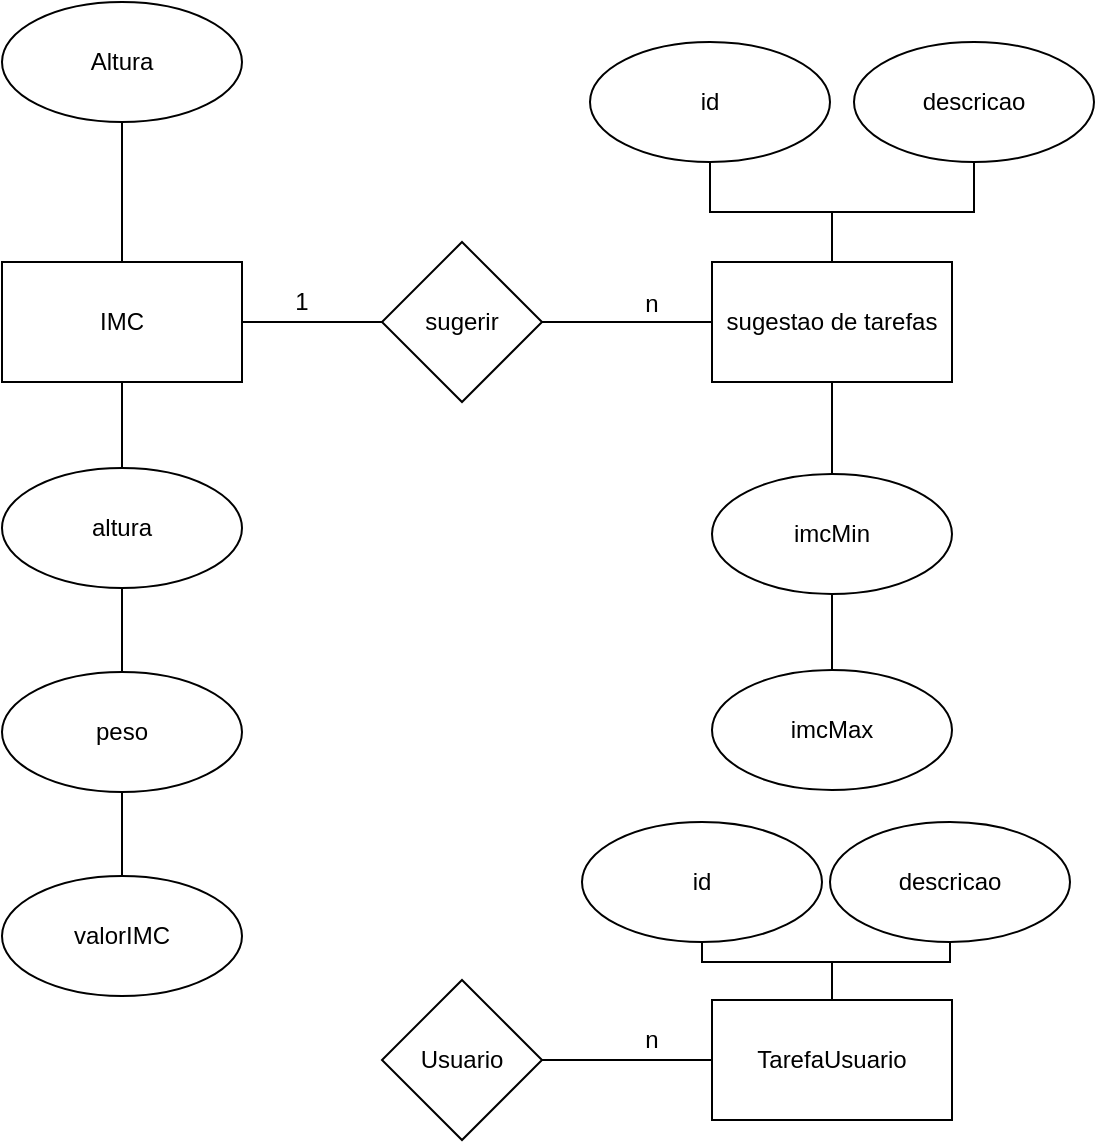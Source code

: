 <mxfile version="27.0.6">
  <diagram name="Página-1" id="7oQdlBhTqvsr6YgJQ0n3">
    <mxGraphModel dx="1426" dy="761" grid="1" gridSize="10" guides="1" tooltips="1" connect="1" arrows="1" fold="1" page="1" pageScale="1" pageWidth="827" pageHeight="1169" math="0" shadow="0">
      <root>
        <mxCell id="0" />
        <mxCell id="1" parent="0" />
        <mxCell id="qbX7SJ6jOsqIW2wdZ_f3-3" value="" style="edgeStyle=orthogonalEdgeStyle;rounded=0;orthogonalLoop=1;jettySize=auto;html=1;endArrow=none;startFill=0;" edge="1" parent="1" source="qbX7SJ6jOsqIW2wdZ_f3-1" target="qbX7SJ6jOsqIW2wdZ_f3-2">
          <mxGeometry relative="1" as="geometry" />
        </mxCell>
        <mxCell id="qbX7SJ6jOsqIW2wdZ_f3-5" value="" style="edgeStyle=orthogonalEdgeStyle;rounded=0;orthogonalLoop=1;jettySize=auto;html=1;endArrow=none;startFill=0;" edge="1" parent="1" source="qbX7SJ6jOsqIW2wdZ_f3-1" target="qbX7SJ6jOsqIW2wdZ_f3-4">
          <mxGeometry relative="1" as="geometry" />
        </mxCell>
        <mxCell id="qbX7SJ6jOsqIW2wdZ_f3-12" value="" style="edgeStyle=orthogonalEdgeStyle;rounded=0;orthogonalLoop=1;jettySize=auto;html=1;endArrow=none;startFill=0;" edge="1" parent="1" source="qbX7SJ6jOsqIW2wdZ_f3-1" target="qbX7SJ6jOsqIW2wdZ_f3-11">
          <mxGeometry relative="1" as="geometry" />
        </mxCell>
        <mxCell id="qbX7SJ6jOsqIW2wdZ_f3-1" value="IMC" style="rounded=0;whiteSpace=wrap;html=1;" vertex="1" parent="1">
          <mxGeometry x="90" y="166" width="120" height="60" as="geometry" />
        </mxCell>
        <mxCell id="qbX7SJ6jOsqIW2wdZ_f3-2" value="Altura" style="ellipse;whiteSpace=wrap;html=1;rounded=0;" vertex="1" parent="1">
          <mxGeometry x="90" y="36" width="120" height="60" as="geometry" />
        </mxCell>
        <mxCell id="qbX7SJ6jOsqIW2wdZ_f3-9" value="" style="edgeStyle=orthogonalEdgeStyle;rounded=0;orthogonalLoop=1;jettySize=auto;html=1;endArrow=none;startFill=0;" edge="1" parent="1" source="qbX7SJ6jOsqIW2wdZ_f3-4" target="qbX7SJ6jOsqIW2wdZ_f3-6">
          <mxGeometry relative="1" as="geometry" />
        </mxCell>
        <mxCell id="qbX7SJ6jOsqIW2wdZ_f3-4" value="altura" style="ellipse;whiteSpace=wrap;html=1;rounded=0;" vertex="1" parent="1">
          <mxGeometry x="90" y="269" width="120" height="60" as="geometry" />
        </mxCell>
        <mxCell id="qbX7SJ6jOsqIW2wdZ_f3-10" value="" style="edgeStyle=orthogonalEdgeStyle;rounded=0;orthogonalLoop=1;jettySize=auto;html=1;endArrow=none;startFill=0;" edge="1" parent="1" source="qbX7SJ6jOsqIW2wdZ_f3-6" target="qbX7SJ6jOsqIW2wdZ_f3-7">
          <mxGeometry relative="1" as="geometry" />
        </mxCell>
        <mxCell id="qbX7SJ6jOsqIW2wdZ_f3-6" value="peso" style="ellipse;whiteSpace=wrap;html=1;rounded=0;" vertex="1" parent="1">
          <mxGeometry x="90" y="371" width="120" height="60" as="geometry" />
        </mxCell>
        <mxCell id="qbX7SJ6jOsqIW2wdZ_f3-7" value="valorIMC" style="ellipse;whiteSpace=wrap;html=1;rounded=0;" vertex="1" parent="1">
          <mxGeometry x="90" y="473" width="120" height="60" as="geometry" />
        </mxCell>
        <mxCell id="qbX7SJ6jOsqIW2wdZ_f3-14" value="" style="edgeStyle=orthogonalEdgeStyle;rounded=0;orthogonalLoop=1;jettySize=auto;html=1;endArrow=none;startFill=0;exitX=1;exitY=0.5;exitDx=0;exitDy=0;" edge="1" parent="1" source="qbX7SJ6jOsqIW2wdZ_f3-11" target="qbX7SJ6jOsqIW2wdZ_f3-13">
          <mxGeometry relative="1" as="geometry">
            <mxPoint x="385" y="196" as="sourcePoint" />
          </mxGeometry>
        </mxCell>
        <mxCell id="qbX7SJ6jOsqIW2wdZ_f3-11" value="sugerir" style="rhombus;whiteSpace=wrap;html=1;rounded=0;" vertex="1" parent="1">
          <mxGeometry x="280" y="156" width="80" height="80" as="geometry" />
        </mxCell>
        <mxCell id="qbX7SJ6jOsqIW2wdZ_f3-18" value="" style="edgeStyle=orthogonalEdgeStyle;rounded=0;orthogonalLoop=1;jettySize=auto;html=1;endArrow=none;startFill=0;" edge="1" parent="1" source="qbX7SJ6jOsqIW2wdZ_f3-13" target="qbX7SJ6jOsqIW2wdZ_f3-17">
          <mxGeometry relative="1" as="geometry" />
        </mxCell>
        <mxCell id="qbX7SJ6jOsqIW2wdZ_f3-20" value="" style="edgeStyle=orthogonalEdgeStyle;rounded=0;orthogonalLoop=1;jettySize=auto;html=1;endArrow=none;startFill=0;" edge="1" parent="1" source="qbX7SJ6jOsqIW2wdZ_f3-13" target="qbX7SJ6jOsqIW2wdZ_f3-19">
          <mxGeometry relative="1" as="geometry" />
        </mxCell>
        <mxCell id="qbX7SJ6jOsqIW2wdZ_f3-22" value="" style="edgeStyle=orthogonalEdgeStyle;rounded=0;orthogonalLoop=1;jettySize=auto;html=1;endArrow=none;startFill=0;" edge="1" parent="1" source="qbX7SJ6jOsqIW2wdZ_f3-13" target="qbX7SJ6jOsqIW2wdZ_f3-21">
          <mxGeometry relative="1" as="geometry" />
        </mxCell>
        <mxCell id="qbX7SJ6jOsqIW2wdZ_f3-13" value="sugestao de tarefas" style="whiteSpace=wrap;html=1;rounded=0;" vertex="1" parent="1">
          <mxGeometry x="445" y="166" width="120" height="60" as="geometry" />
        </mxCell>
        <mxCell id="qbX7SJ6jOsqIW2wdZ_f3-17" value="id&lt;span style=&quot;color: rgba(0, 0, 0, 0); font-family: monospace; font-size: 0px; text-align: start; text-wrap-mode: nowrap;&quot;&gt;%3CmxGraphModel%3E%3Croot%3E%3CmxCell%20id%3D%220%22%2F%3E%3CmxCell%20id%3D%221%22%20parent%3D%220%22%2F%3E%3CmxCell%20id%3D%222%22%20value%3D%22Altura%22%20style%3D%22ellipse%3BwhiteSpace%3Dwrap%3Bhtml%3D1%3Brounded%3D0%3B%22%20vertex%3D%221%22%20parent%3D%221%22%3E%3CmxGeometry%20x%3D%2290%22%20y%3D%22100%22%20width%3D%22120%22%20height%3D%2260%22%20as%3D%22geometry%22%2F%3E%3C%2FmxCell%3E%3C%2Froot%3E%3C%2FmxGraphModel%3E&lt;/span&gt;" style="ellipse;whiteSpace=wrap;html=1;rounded=0;" vertex="1" parent="1">
          <mxGeometry x="384" y="56" width="120" height="60" as="geometry" />
        </mxCell>
        <mxCell id="qbX7SJ6jOsqIW2wdZ_f3-19" value="descricao" style="ellipse;whiteSpace=wrap;html=1;rounded=0;" vertex="1" parent="1">
          <mxGeometry x="516" y="56" width="120" height="60" as="geometry" />
        </mxCell>
        <mxCell id="qbX7SJ6jOsqIW2wdZ_f3-24" value="" style="edgeStyle=orthogonalEdgeStyle;rounded=0;orthogonalLoop=1;jettySize=auto;html=1;endArrow=none;startFill=0;" edge="1" parent="1" source="qbX7SJ6jOsqIW2wdZ_f3-21" target="qbX7SJ6jOsqIW2wdZ_f3-23">
          <mxGeometry relative="1" as="geometry" />
        </mxCell>
        <mxCell id="qbX7SJ6jOsqIW2wdZ_f3-21" value="imcMin" style="ellipse;whiteSpace=wrap;html=1;rounded=0;" vertex="1" parent="1">
          <mxGeometry x="445" y="272" width="120" height="60" as="geometry" />
        </mxCell>
        <mxCell id="qbX7SJ6jOsqIW2wdZ_f3-23" value="imcMax" style="ellipse;whiteSpace=wrap;html=1;rounded=0;" vertex="1" parent="1">
          <mxGeometry x="445" y="370" width="120" height="60" as="geometry" />
        </mxCell>
        <mxCell id="qbX7SJ6jOsqIW2wdZ_f3-28" value="" style="edgeStyle=orthogonalEdgeStyle;rounded=0;orthogonalLoop=1;jettySize=auto;html=1;endArrow=none;startFill=0;exitX=1;exitY=0.5;exitDx=0;exitDy=0;" edge="1" parent="1" source="qbX7SJ6jOsqIW2wdZ_f3-25" target="qbX7SJ6jOsqIW2wdZ_f3-27">
          <mxGeometry relative="1" as="geometry">
            <mxPoint x="385" y="565" as="sourcePoint" />
          </mxGeometry>
        </mxCell>
        <mxCell id="qbX7SJ6jOsqIW2wdZ_f3-25" value="Usuario" style="rhombus;whiteSpace=wrap;html=1;rounded=0;" vertex="1" parent="1">
          <mxGeometry x="280" y="525" width="80" height="80" as="geometry" />
        </mxCell>
        <mxCell id="qbX7SJ6jOsqIW2wdZ_f3-27" value="TarefaUsuario" style="whiteSpace=wrap;html=1;rounded=0;" vertex="1" parent="1">
          <mxGeometry x="445" y="535" width="120" height="60" as="geometry" />
        </mxCell>
        <mxCell id="qbX7SJ6jOsqIW2wdZ_f3-36" value="" style="edgeStyle=orthogonalEdgeStyle;rounded=0;orthogonalLoop=1;jettySize=auto;html=1;endArrow=none;startFill=0;" edge="1" parent="1" source="qbX7SJ6jOsqIW2wdZ_f3-29" target="qbX7SJ6jOsqIW2wdZ_f3-27">
          <mxGeometry relative="1" as="geometry">
            <Array as="points">
              <mxPoint x="440" y="516" />
              <mxPoint x="505" y="516" />
            </Array>
          </mxGeometry>
        </mxCell>
        <mxCell id="qbX7SJ6jOsqIW2wdZ_f3-29" value="id" style="ellipse;whiteSpace=wrap;html=1;rounded=0;" vertex="1" parent="1">
          <mxGeometry x="380" y="446" width="120" height="60" as="geometry" />
        </mxCell>
        <mxCell id="qbX7SJ6jOsqIW2wdZ_f3-40" value="" style="edgeStyle=orthogonalEdgeStyle;rounded=0;orthogonalLoop=1;jettySize=auto;html=1;endArrow=none;startFill=0;" edge="1" parent="1" source="qbX7SJ6jOsqIW2wdZ_f3-31" target="qbX7SJ6jOsqIW2wdZ_f3-27">
          <mxGeometry relative="1" as="geometry">
            <Array as="points">
              <mxPoint x="564" y="516" />
              <mxPoint x="505" y="516" />
            </Array>
          </mxGeometry>
        </mxCell>
        <mxCell id="qbX7SJ6jOsqIW2wdZ_f3-31" value="descricao" style="ellipse;whiteSpace=wrap;html=1;rounded=0;" vertex="1" parent="1">
          <mxGeometry x="504" y="446" width="120" height="60" as="geometry" />
        </mxCell>
        <mxCell id="qbX7SJ6jOsqIW2wdZ_f3-37" value="1" style="text;html=1;align=center;verticalAlign=middle;whiteSpace=wrap;rounded=0;" vertex="1" parent="1">
          <mxGeometry x="210" y="171" width="60" height="30" as="geometry" />
        </mxCell>
        <mxCell id="qbX7SJ6jOsqIW2wdZ_f3-38" value="n" style="text;html=1;align=center;verticalAlign=middle;whiteSpace=wrap;rounded=0;" vertex="1" parent="1">
          <mxGeometry x="385" y="172" width="60" height="30" as="geometry" />
        </mxCell>
        <mxCell id="qbX7SJ6jOsqIW2wdZ_f3-39" value="n" style="text;html=1;align=center;verticalAlign=middle;whiteSpace=wrap;rounded=0;" vertex="1" parent="1">
          <mxGeometry x="385" y="540" width="60" height="30" as="geometry" />
        </mxCell>
      </root>
    </mxGraphModel>
  </diagram>
</mxfile>
